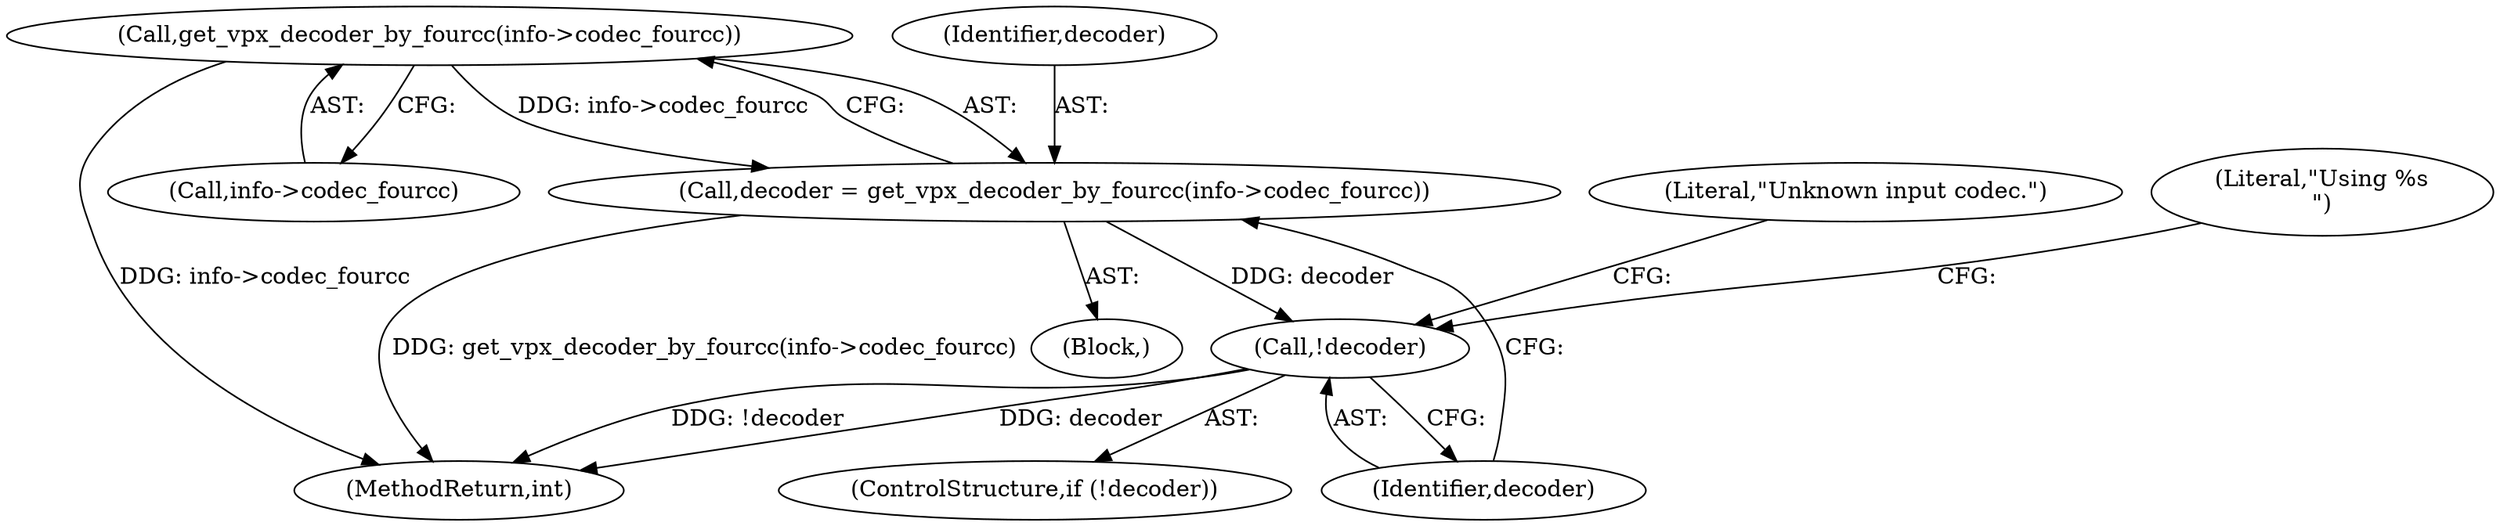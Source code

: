 digraph "0_Android_5a9753fca56f0eeb9f61e342b2fccffc364f9426@pointer" {
"1000170" [label="(Call,get_vpx_decoder_by_fourcc(info->codec_fourcc))"];
"1000168" [label="(Call,decoder = get_vpx_decoder_by_fourcc(info->codec_fourcc))"];
"1000175" [label="(Call,!decoder)"];
"1000176" [label="(Identifier,decoder)"];
"1000175" [label="(Call,!decoder)"];
"1000170" [label="(Call,get_vpx_decoder_by_fourcc(info->codec_fourcc))"];
"1000103" [label="(Block,)"];
"1000174" [label="(ControlStructure,if (!decoder))"];
"1000178" [label="(Literal,\"Unknown input codec.\")"];
"1000180" [label="(Literal,\"Using %s\n\")"];
"1000168" [label="(Call,decoder = get_vpx_decoder_by_fourcc(info->codec_fourcc))"];
"1000277" [label="(MethodReturn,int)"];
"1000171" [label="(Call,info->codec_fourcc)"];
"1000169" [label="(Identifier,decoder)"];
"1000170" -> "1000168"  [label="AST: "];
"1000170" -> "1000171"  [label="CFG: "];
"1000171" -> "1000170"  [label="AST: "];
"1000168" -> "1000170"  [label="CFG: "];
"1000170" -> "1000277"  [label="DDG: info->codec_fourcc"];
"1000170" -> "1000168"  [label="DDG: info->codec_fourcc"];
"1000168" -> "1000103"  [label="AST: "];
"1000169" -> "1000168"  [label="AST: "];
"1000176" -> "1000168"  [label="CFG: "];
"1000168" -> "1000277"  [label="DDG: get_vpx_decoder_by_fourcc(info->codec_fourcc)"];
"1000168" -> "1000175"  [label="DDG: decoder"];
"1000175" -> "1000174"  [label="AST: "];
"1000175" -> "1000176"  [label="CFG: "];
"1000176" -> "1000175"  [label="AST: "];
"1000178" -> "1000175"  [label="CFG: "];
"1000180" -> "1000175"  [label="CFG: "];
"1000175" -> "1000277"  [label="DDG: decoder"];
"1000175" -> "1000277"  [label="DDG: !decoder"];
}
